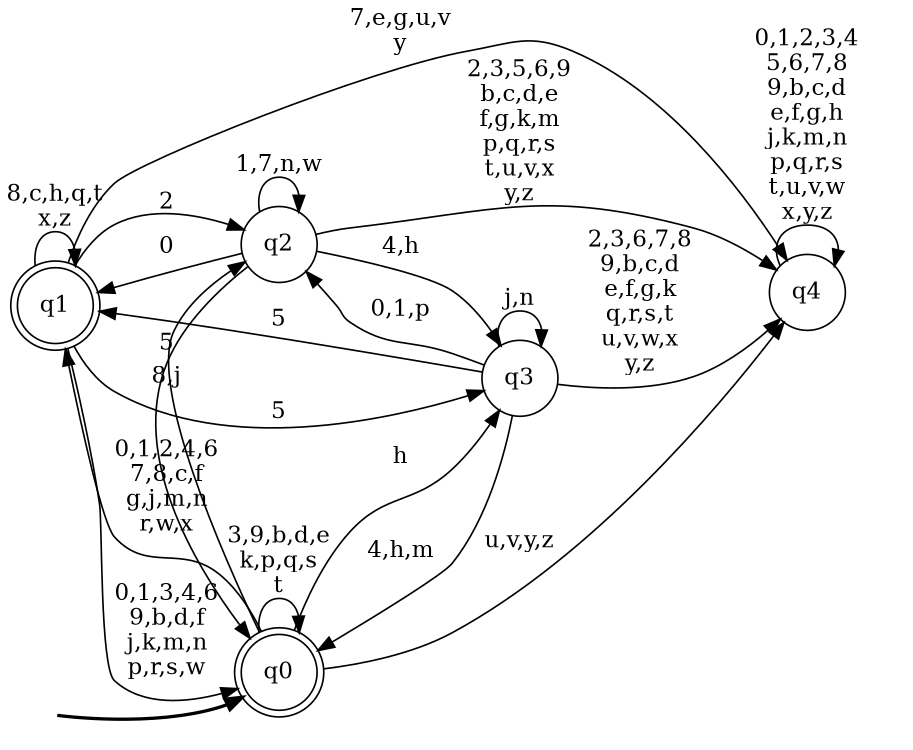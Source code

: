 digraph BlueStar {
__start0 [style = invis, shape = none, label = "", width = 0, height = 0];

rankdir=LR;
size="8,5";

s0 [style="rounded,filled", color="black", fillcolor="white" shape="doublecircle", label="q0"];
s1 [style="rounded,filled", color="black", fillcolor="white" shape="doublecircle", label="q1"];
s2 [style="filled", color="black", fillcolor="white" shape="circle", label="q2"];
s3 [style="filled", color="black", fillcolor="white" shape="circle", label="q3"];
s4 [style="filled", color="black", fillcolor="white" shape="circle", label="q4"];
subgraph cluster_main { 
	graph [pad=".75", ranksep="0.15", nodesep="0.15"];
	 style=invis; 
	__start0 -> s0 [penwidth=2];
}
s0 -> s0 [label="3,9,b,d,e\nk,p,q,s\nt"];
s0 -> s1 [label="0,1,2,4,6\n7,8,c,f\ng,j,m,n\nr,w,x"];
s0 -> s2 [label="5"];
s0 -> s3 [label="h"];
s0 -> s4 [label="u,v,y,z"];
s1 -> s0 [label="0,1,3,4,6\n9,b,d,f\nj,k,m,n\np,r,s,w"];
s1 -> s1 [label="8,c,h,q,t\nx,z"];
s1 -> s2 [label="2"];
s1 -> s3 [label="5"];
s1 -> s4 [label="7,e,g,u,v\ny"];
s2 -> s0 [label="8,j"];
s2 -> s1 [label="0"];
s2 -> s2 [label="1,7,n,w"];
s2 -> s3 [label="4,h"];
s2 -> s4 [label="2,3,5,6,9\nb,c,d,e\nf,g,k,m\np,q,r,s\nt,u,v,x\ny,z"];
s3 -> s0 [label="4,h,m"];
s3 -> s1 [label="5"];
s3 -> s2 [label="0,1,p"];
s3 -> s3 [label="j,n"];
s3 -> s4 [label="2,3,6,7,8\n9,b,c,d\ne,f,g,k\nq,r,s,t\nu,v,w,x\ny,z"];
s4 -> s4 [label="0,1,2,3,4\n5,6,7,8\n9,b,c,d\ne,f,g,h\nj,k,m,n\np,q,r,s\nt,u,v,w\nx,y,z"];

}